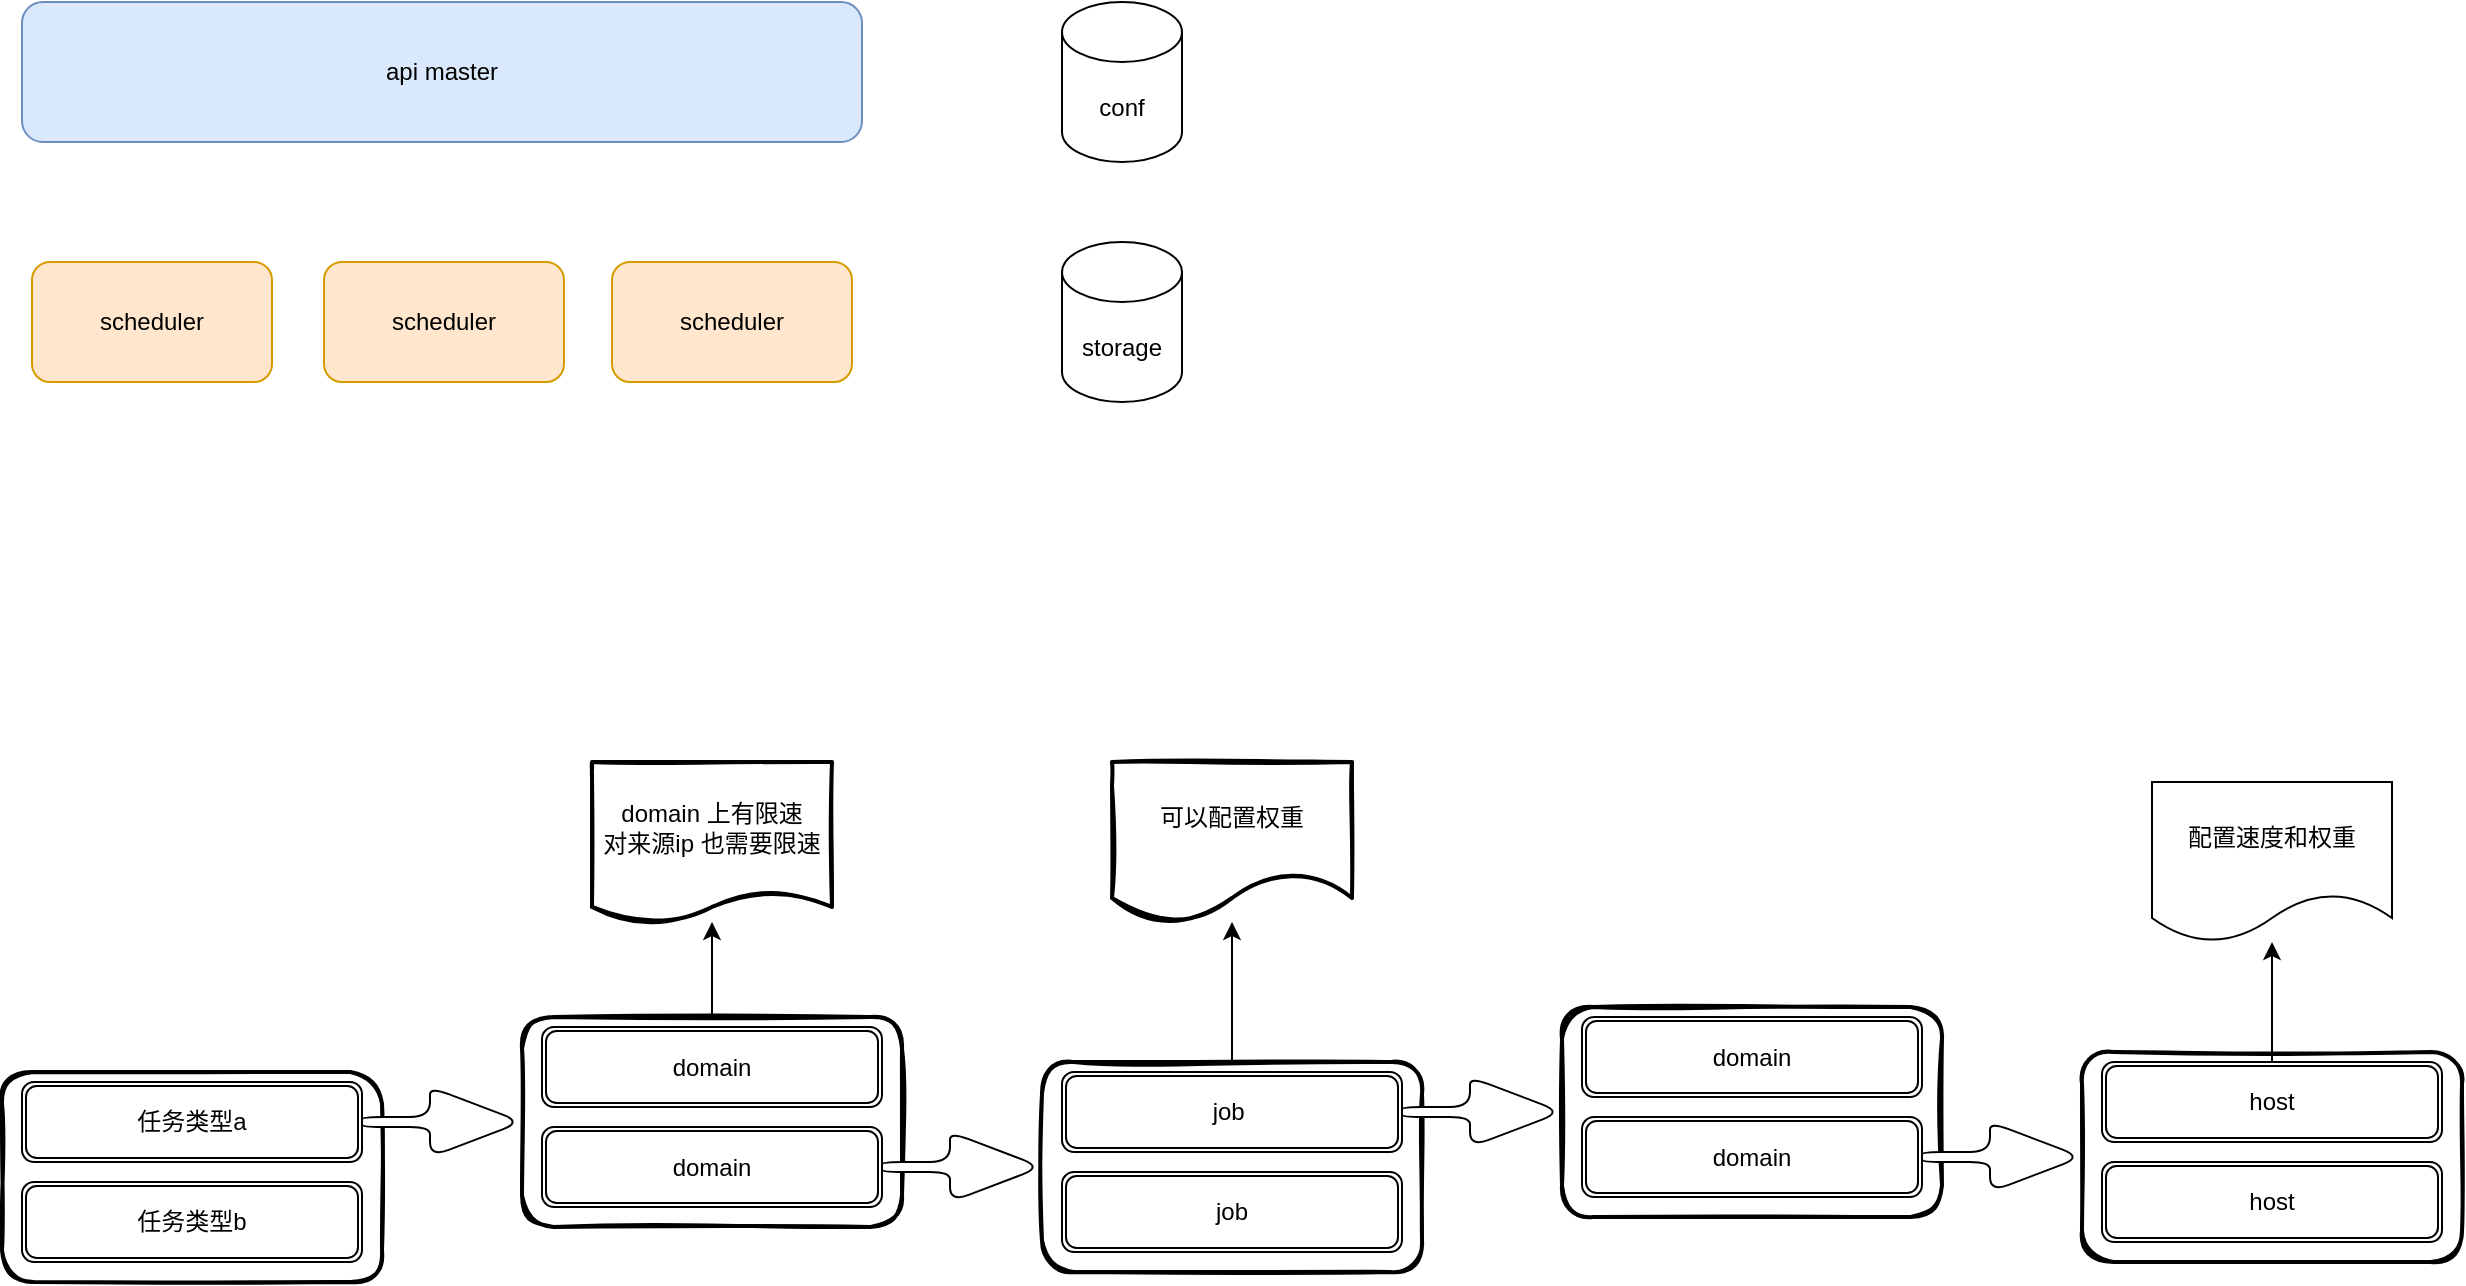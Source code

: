 <mxfile version="22.1.21" type="github">
  <diagram name="第 1 页" id="7OCZ1RDxA4IU_BFXRlvN">
    <mxGraphModel dx="1283" dy="825" grid="1" gridSize="10" guides="1" tooltips="1" connect="1" arrows="1" fold="1" page="1" pageScale="1" pageWidth="827" pageHeight="1169" math="0" shadow="0">
      <root>
        <mxCell id="0" />
        <mxCell id="1" parent="0" />
        <mxCell id="u7mWstNdVEfBvIGVcYJ4-1" value="api master" style="rounded=1;whiteSpace=wrap;html=1;fillColor=#dae8fc;strokeColor=#6c8ebf;" parent="1" vertex="1">
          <mxGeometry x="220" y="220" width="420" height="70" as="geometry" />
        </mxCell>
        <mxCell id="u7mWstNdVEfBvIGVcYJ4-3" value="scheduler" style="rounded=1;whiteSpace=wrap;html=1;fillColor=#ffe6cc;strokeColor=#d79b00;" parent="1" vertex="1">
          <mxGeometry x="225" y="350" width="120" height="60" as="geometry" />
        </mxCell>
        <mxCell id="u7mWstNdVEfBvIGVcYJ4-4" value="scheduler" style="rounded=1;whiteSpace=wrap;html=1;fillColor=#ffe6cc;strokeColor=#d79b00;" parent="1" vertex="1">
          <mxGeometry x="371" y="350" width="120" height="60" as="geometry" />
        </mxCell>
        <mxCell id="u7mWstNdVEfBvIGVcYJ4-5" value="scheduler" style="rounded=1;whiteSpace=wrap;html=1;fillColor=#ffe6cc;strokeColor=#d79b00;" parent="1" vertex="1">
          <mxGeometry x="515" y="350" width="120" height="60" as="geometry" />
        </mxCell>
        <mxCell id="u7mWstNdVEfBvIGVcYJ4-6" value="conf" style="shape=cylinder3;whiteSpace=wrap;html=1;boundedLbl=1;backgroundOutline=1;size=15;" parent="1" vertex="1">
          <mxGeometry x="740" y="220" width="60" height="80" as="geometry" />
        </mxCell>
        <mxCell id="u7mWstNdVEfBvIGVcYJ4-7" value="storage" style="shape=cylinder3;whiteSpace=wrap;html=1;boundedLbl=1;backgroundOutline=1;size=15;" parent="1" vertex="1">
          <mxGeometry x="740" y="340" width="60" height="80" as="geometry" />
        </mxCell>
        <mxCell id="VfApcQun3oGLliwtw2v2-2" value="" style="rounded=1;whiteSpace=wrap;html=1;strokeWidth=2;fillWeight=4;hachureGap=8;hachureAngle=45;fillColor=none;sketch=1;" vertex="1" parent="1">
          <mxGeometry x="210" y="755" width="190" height="105" as="geometry" />
        </mxCell>
        <mxCell id="VfApcQun3oGLliwtw2v2-4" value="任务类型a" style="shape=ext;double=1;rounded=1;whiteSpace=wrap;html=1;" vertex="1" parent="1">
          <mxGeometry x="220" y="760" width="170" height="40" as="geometry" />
        </mxCell>
        <mxCell id="VfApcQun3oGLliwtw2v2-5" value="任务类型b" style="shape=ext;double=1;rounded=1;whiteSpace=wrap;html=1;" vertex="1" parent="1">
          <mxGeometry x="220" y="810" width="170" height="40" as="geometry" />
        </mxCell>
        <mxCell id="VfApcQun3oGLliwtw2v2-7" value="" style="shape=singleArrow;whiteSpace=wrap;html=1;arrowWidth=0.143;arrowSize=0.575;rounded=1;" vertex="1" parent="1">
          <mxGeometry x="390" y="762.5" width="80" height="35" as="geometry" />
        </mxCell>
        <mxCell id="VfApcQun3oGLliwtw2v2-25" value="" style="edgeStyle=orthogonalEdgeStyle;rounded=0;orthogonalLoop=1;jettySize=auto;html=1;" edge="1" parent="1" source="VfApcQun3oGLliwtw2v2-9" target="VfApcQun3oGLliwtw2v2-24">
          <mxGeometry relative="1" as="geometry" />
        </mxCell>
        <mxCell id="VfApcQun3oGLliwtw2v2-9" value="" style="rounded=1;whiteSpace=wrap;html=1;strokeWidth=2;fillWeight=4;hachureGap=8;hachureAngle=45;fillColor=none;sketch=1;" vertex="1" parent="1">
          <mxGeometry x="470" y="727.5" width="190" height="105" as="geometry" />
        </mxCell>
        <mxCell id="VfApcQun3oGLliwtw2v2-10" value="domain" style="shape=ext;double=1;rounded=1;whiteSpace=wrap;html=1;" vertex="1" parent="1">
          <mxGeometry x="480" y="732.5" width="170" height="40" as="geometry" />
        </mxCell>
        <mxCell id="VfApcQun3oGLliwtw2v2-11" value="domain" style="shape=ext;double=1;rounded=1;whiteSpace=wrap;html=1;" vertex="1" parent="1">
          <mxGeometry x="480" y="782.5" width="170" height="40" as="geometry" />
        </mxCell>
        <mxCell id="VfApcQun3oGLliwtw2v2-12" value="" style="shape=singleArrow;whiteSpace=wrap;html=1;arrowWidth=0.143;arrowSize=0.575;rounded=1;" vertex="1" parent="1">
          <mxGeometry x="650" y="785" width="80" height="35" as="geometry" />
        </mxCell>
        <mxCell id="VfApcQun3oGLliwtw2v2-27" value="" style="edgeStyle=orthogonalEdgeStyle;rounded=0;orthogonalLoop=1;jettySize=auto;html=1;" edge="1" parent="1" source="VfApcQun3oGLliwtw2v2-13" target="VfApcQun3oGLliwtw2v2-26">
          <mxGeometry relative="1" as="geometry" />
        </mxCell>
        <mxCell id="VfApcQun3oGLliwtw2v2-13" value="" style="rounded=1;whiteSpace=wrap;html=1;strokeWidth=2;fillWeight=4;hachureGap=8;hachureAngle=45;fillColor=none;sketch=1;" vertex="1" parent="1">
          <mxGeometry x="730" y="750" width="190" height="105" as="geometry" />
        </mxCell>
        <mxCell id="VfApcQun3oGLliwtw2v2-14" value="job&amp;nbsp;" style="shape=ext;double=1;rounded=1;whiteSpace=wrap;html=1;" vertex="1" parent="1">
          <mxGeometry x="740" y="755" width="170" height="40" as="geometry" />
        </mxCell>
        <mxCell id="VfApcQun3oGLliwtw2v2-15" value="job" style="shape=ext;double=1;rounded=1;whiteSpace=wrap;html=1;" vertex="1" parent="1">
          <mxGeometry x="740" y="805" width="170" height="40" as="geometry" />
        </mxCell>
        <mxCell id="VfApcQun3oGLliwtw2v2-16" value="" style="shape=singleArrow;whiteSpace=wrap;html=1;arrowWidth=0.143;arrowSize=0.575;rounded=1;" vertex="1" parent="1">
          <mxGeometry x="910" y="757.5" width="80" height="35" as="geometry" />
        </mxCell>
        <mxCell id="VfApcQun3oGLliwtw2v2-17" value="" style="rounded=1;whiteSpace=wrap;html=1;strokeWidth=2;fillWeight=4;hachureGap=8;hachureAngle=45;fillColor=none;sketch=1;" vertex="1" parent="1">
          <mxGeometry x="990" y="722.5" width="190" height="105" as="geometry" />
        </mxCell>
        <mxCell id="VfApcQun3oGLliwtw2v2-18" value="domain" style="shape=ext;double=1;rounded=1;whiteSpace=wrap;html=1;" vertex="1" parent="1">
          <mxGeometry x="1000" y="727.5" width="170" height="40" as="geometry" />
        </mxCell>
        <mxCell id="VfApcQun3oGLliwtw2v2-19" value="domain" style="shape=ext;double=1;rounded=1;whiteSpace=wrap;html=1;" vertex="1" parent="1">
          <mxGeometry x="1000" y="777.5" width="170" height="40" as="geometry" />
        </mxCell>
        <mxCell id="VfApcQun3oGLliwtw2v2-20" value="" style="shape=singleArrow;whiteSpace=wrap;html=1;arrowWidth=0.143;arrowSize=0.575;rounded=1;" vertex="1" parent="1">
          <mxGeometry x="1170" y="780" width="80" height="35" as="geometry" />
        </mxCell>
        <mxCell id="VfApcQun3oGLliwtw2v2-21" value="" style="rounded=1;whiteSpace=wrap;html=1;strokeWidth=2;fillWeight=4;hachureGap=8;hachureAngle=45;fillColor=none;sketch=1;" vertex="1" parent="1">
          <mxGeometry x="1250" y="745" width="190" height="105" as="geometry" />
        </mxCell>
        <mxCell id="VfApcQun3oGLliwtw2v2-29" value="" style="edgeStyle=orthogonalEdgeStyle;rounded=0;orthogonalLoop=1;jettySize=auto;html=1;" edge="1" parent="1" source="VfApcQun3oGLliwtw2v2-22" target="VfApcQun3oGLliwtw2v2-28">
          <mxGeometry relative="1" as="geometry" />
        </mxCell>
        <mxCell id="VfApcQun3oGLliwtw2v2-22" value="host" style="shape=ext;double=1;rounded=1;whiteSpace=wrap;html=1;" vertex="1" parent="1">
          <mxGeometry x="1260" y="750" width="170" height="40" as="geometry" />
        </mxCell>
        <mxCell id="VfApcQun3oGLliwtw2v2-23" value="host" style="shape=ext;double=1;rounded=1;whiteSpace=wrap;html=1;" vertex="1" parent="1">
          <mxGeometry x="1260" y="800" width="170" height="40" as="geometry" />
        </mxCell>
        <mxCell id="VfApcQun3oGLliwtw2v2-24" value="domain 上有限速&lt;br&gt;对来源ip 也需要限速" style="shape=document;whiteSpace=wrap;html=1;boundedLbl=1;fillColor=none;rounded=1;strokeWidth=2;fillWeight=4;hachureGap=8;hachureAngle=45;sketch=1;size=0.188;" vertex="1" parent="1">
          <mxGeometry x="505" y="600" width="120" height="80" as="geometry" />
        </mxCell>
        <mxCell id="VfApcQun3oGLliwtw2v2-26" value="可以配置权重" style="shape=document;whiteSpace=wrap;html=1;boundedLbl=1;fillColor=none;rounded=1;strokeWidth=2;fillWeight=4;hachureGap=8;hachureAngle=45;sketch=1;" vertex="1" parent="1">
          <mxGeometry x="765" y="600" width="120" height="80" as="geometry" />
        </mxCell>
        <mxCell id="VfApcQun3oGLliwtw2v2-28" value="配置速度和权重" style="shape=document;whiteSpace=wrap;html=1;boundedLbl=1;rounded=1;" vertex="1" parent="1">
          <mxGeometry x="1285" y="610" width="120" height="80" as="geometry" />
        </mxCell>
      </root>
    </mxGraphModel>
  </diagram>
</mxfile>
